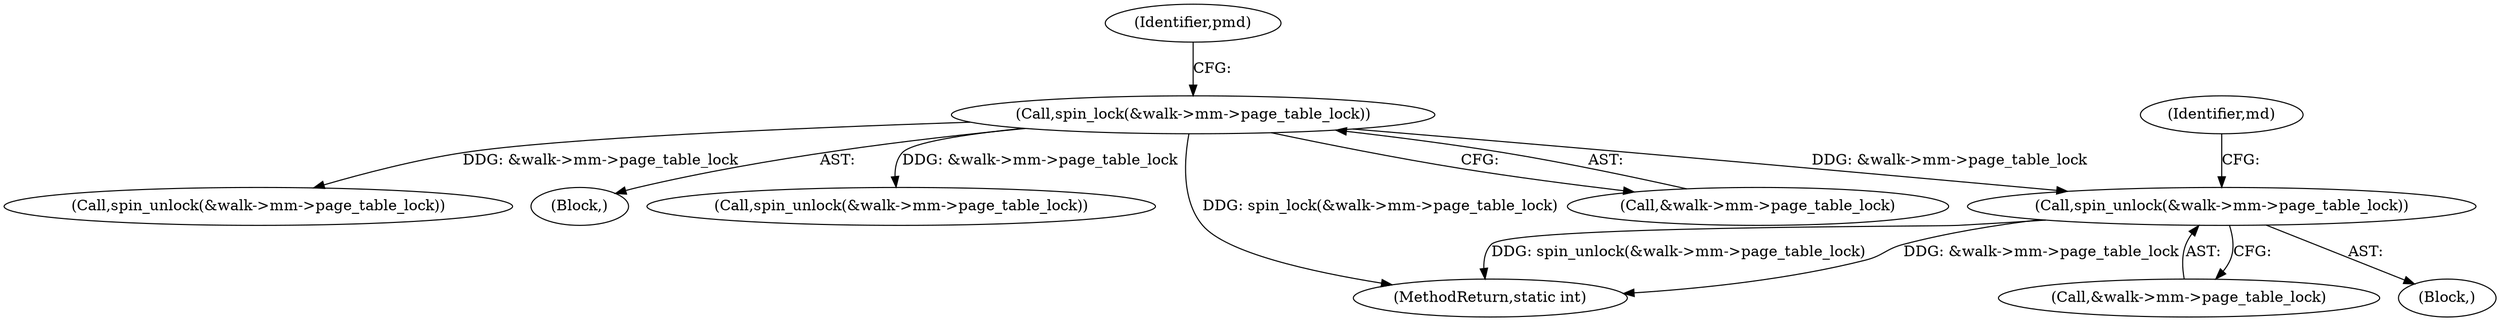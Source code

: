 digraph "0_linux_4a1d704194a441bf83c636004a479e01360ec850_1@pointer" {
"1000132" [label="(Call,spin_unlock(&walk->mm->page_table_lock))"];
"1000115" [label="(Call,spin_lock(&walk->mm->page_table_lock))"];
"1000132" [label="(Call,spin_unlock(&walk->mm->page_table_lock))"];
"1000174" [label="(Call,spin_unlock(&walk->mm->page_table_lock))"];
"1000105" [label="(Block,)"];
"1000133" [label="(Call,&walk->mm->page_table_lock)"];
"1000115" [label="(Call,spin_lock(&walk->mm->page_table_lock))"];
"1000125" [label="(Identifier,pmd)"];
"1000185" [label="(Call,spin_unlock(&walk->mm->page_table_lock))"];
"1000247" [label="(MethodReturn,static int)"];
"1000116" [label="(Call,&walk->mm->page_table_lock)"];
"1000142" [label="(Identifier,md)"];
"1000131" [label="(Block,)"];
"1000132" -> "1000131"  [label="AST: "];
"1000132" -> "1000133"  [label="CFG: "];
"1000133" -> "1000132"  [label="AST: "];
"1000142" -> "1000132"  [label="CFG: "];
"1000132" -> "1000247"  [label="DDG: spin_unlock(&walk->mm->page_table_lock)"];
"1000132" -> "1000247"  [label="DDG: &walk->mm->page_table_lock"];
"1000115" -> "1000132"  [label="DDG: &walk->mm->page_table_lock"];
"1000115" -> "1000105"  [label="AST: "];
"1000115" -> "1000116"  [label="CFG: "];
"1000116" -> "1000115"  [label="AST: "];
"1000125" -> "1000115"  [label="CFG: "];
"1000115" -> "1000247"  [label="DDG: spin_lock(&walk->mm->page_table_lock)"];
"1000115" -> "1000174"  [label="DDG: &walk->mm->page_table_lock"];
"1000115" -> "1000185"  [label="DDG: &walk->mm->page_table_lock"];
}
